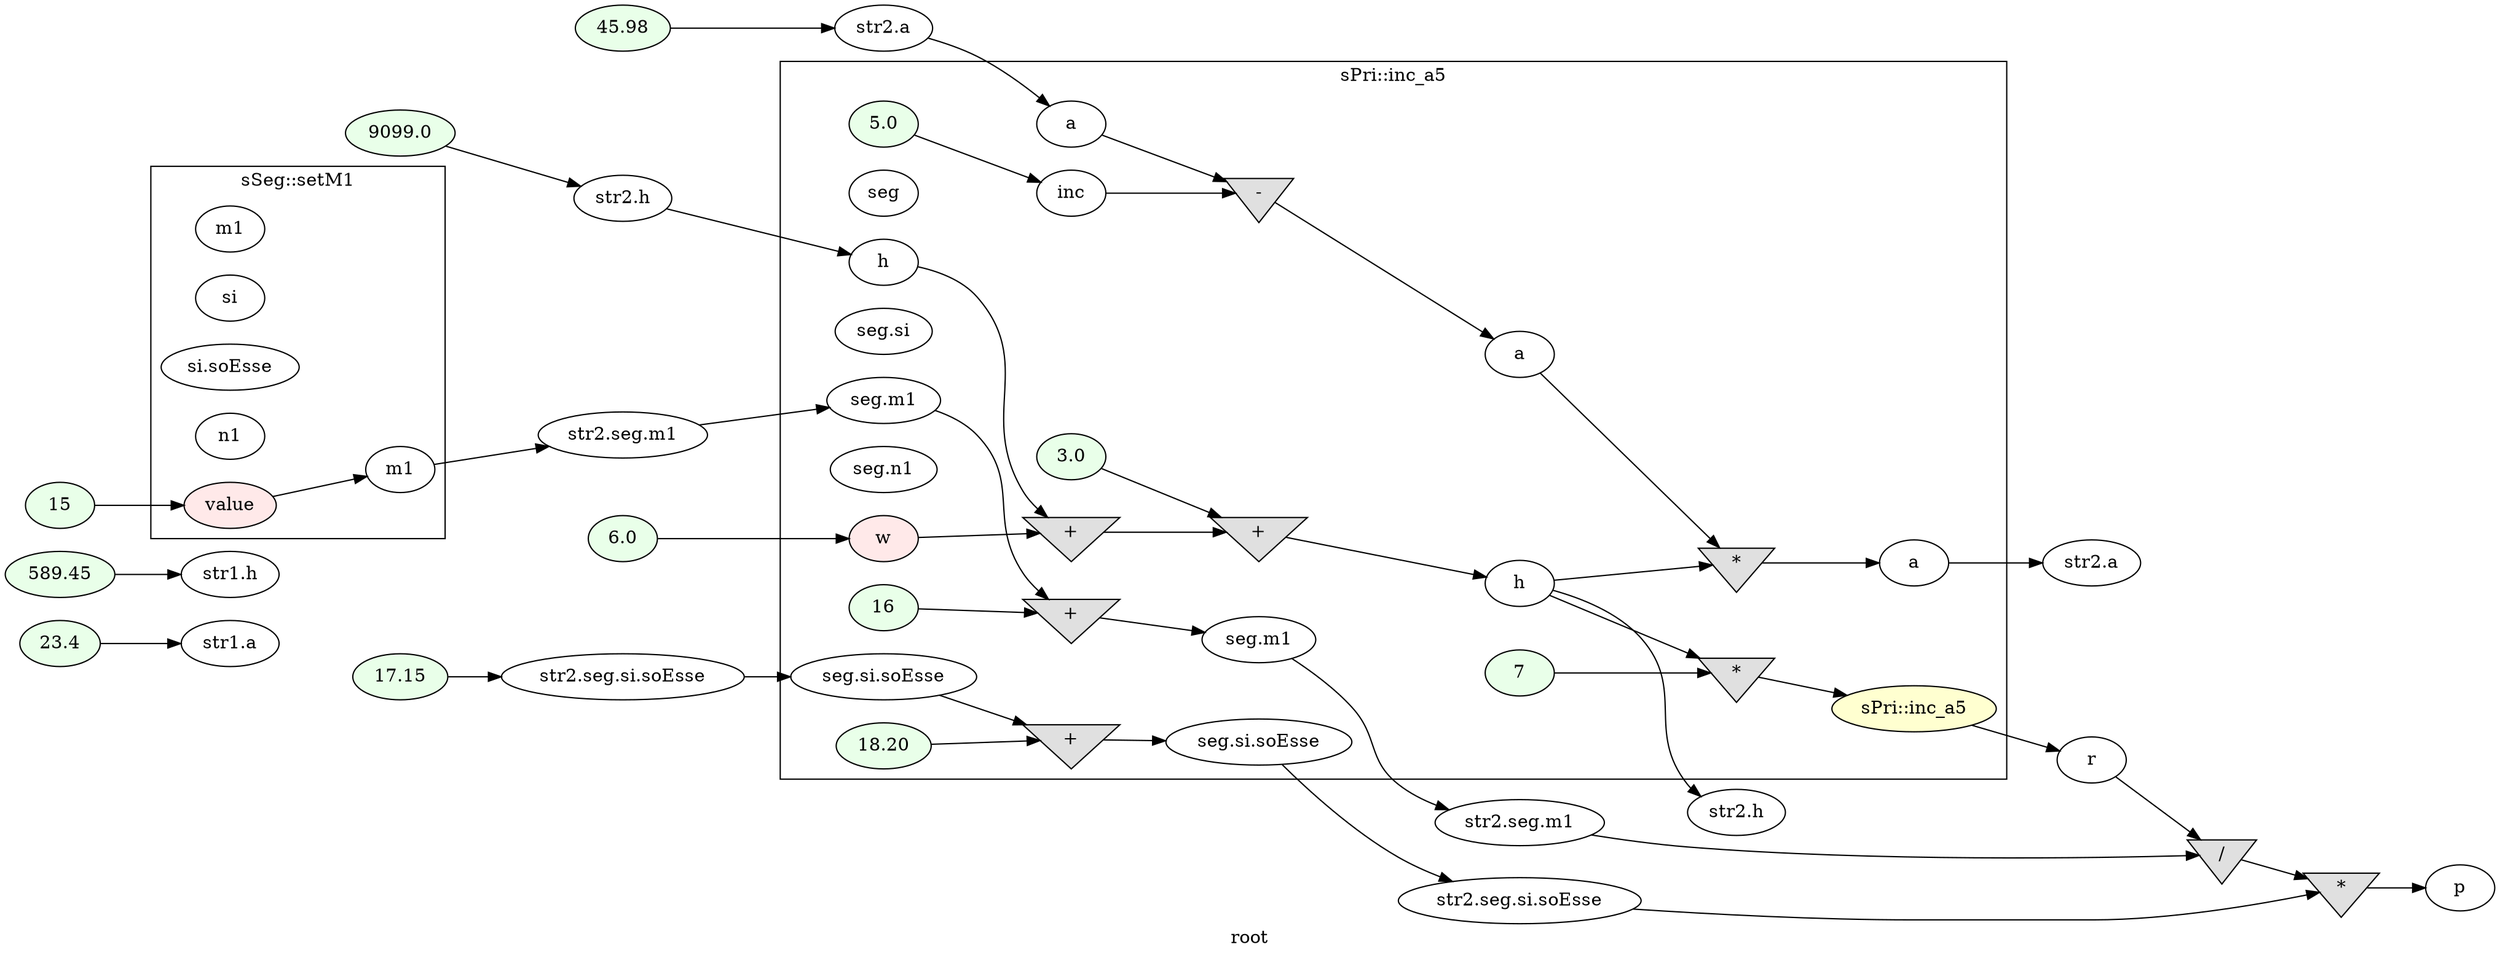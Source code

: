 digraph G
{
rankdir=LR;
label = "root";
	node_000034 [ label = "23.4", style=filled, fillcolor="#E9FFE9", startingline=43 ]
	node_000035 [ label = "str1.a", startingline=43 ]
	node_000036 [ label = "589.45", style=filled, fillcolor="#E9FFE9", startingline=44 ]
	node_000037 [ label = "str1.h", startingline=44 ]
	node_000038 [ label = "45.98", style=filled, fillcolor="#E9FFE9", startingline=46 ]
	node_000039 [ label = "str2.a", startingline=46 ]
	node_000040 [ label = "9099.0", style=filled, fillcolor="#E9FFE9", startingline=47 ]
	node_000041 [ label = "str2.h", startingline=47 ]
	node_000042 [ label = "15", style=filled, fillcolor="#E9FFE9", startingline=49 ]
	node_000049 [ label = "str2.seg.m1", startingline=49 ]
	node_000050 [ label = "17.15", style=filled, fillcolor="#E9FFE9", startingline=50 ]
	node_000051 [ label = "str2.seg.si.soEsse", startingline=50 ]
	node_000052 [ label = "6.0", style=filled, fillcolor="#E9FFE9", startingline=52 ]
	node_000080 [ label = "str2.a", startingline=52 ]
	node_000081 [ label = "str2.h", startingline=52 ]
	node_000082 [ label = "str2.seg.si.soEsse", startingline=52 ]
	node_000083 [ label = "str2.seg.m1", startingline=52 ]
	node_000084 [ label = "r", startingline=52 ]
	node_000085 [ label = "/", shape=invtriangle, style=filled, fillcolor="#E0E0E0", startingline=54 ]
	node_000086 [ label = "*", shape=invtriangle, style=filled, fillcolor="#E0E0E0", startingline=54 ]
	node_000087 [ label = "p", startingline=54 ]
subgraph cluster_1 {
label = "sSeg::setM1";
parent = "G";
startingline = 49;
	node_000043 [ label = "m1", startingline=15 ]
	node_000044 [ label = "si", startingline=15 ]
	node_000045 [ label = "si.soEsse", startingline=15 ]
	node_000046 [ label = "n1", startingline=15 ]
	node_000047 [ label = "value", style=filled, fillcolor="#FFE9E9", startingline=15 ]
	node_000048 [ label = "m1", startingline=17 ]
}
subgraph cluster_2 {
label = "sPri::inc_a5";
parent = "G";
startingline = 52;
	node_000053 [ label = "a", startingline=20 ]
	node_000054 [ label = "h", startingline=20 ]
	node_000055 [ label = "seg", startingline=20 ]
	node_000056 [ label = "seg.m1", startingline=20 ]
	node_000057 [ label = "seg.si", startingline=20 ]
	node_000058 [ label = "seg.si.soEsse", startingline=20 ]
	node_000059 [ label = "seg.n1", startingline=20 ]
	node_000060 [ label = "w", style=filled, fillcolor="#FFE9E9", startingline=27 ]
	node_000061 [ label = "5.0", style=filled, fillcolor="#E9FFE9", startingline=30 ]
	node_000062 [ label = "inc", startingline=30 ]
	node_000063 [ label = "-", shape=invtriangle, style=filled, fillcolor="#E0E0E0", startingline=31 ]
	node_000064 [ label = "a", startingline=31 ]
	node_000065 [ label = "+", shape=invtriangle, style=filled, fillcolor="#E0E0E0", startingline=32 ]
	node_000066 [ label = "3.0", style=filled, fillcolor="#E9FFE9", startingline=32 ]
	node_000067 [ label = "+", shape=invtriangle, style=filled, fillcolor="#E0E0E0", startingline=32 ]
	node_000068 [ label = "h", startingline=32 ]
	node_000069 [ label = "*", shape=invtriangle, style=filled, fillcolor="#E0E0E0", startingline=33 ]
	node_000070 [ label = "a", startingline=33 ]
	node_000071 [ label = "16", style=filled, fillcolor="#E9FFE9", startingline=34 ]
	node_000072 [ label = "+", shape=invtriangle, style=filled, fillcolor="#E0E0E0", startingline=34 ]
	node_000073 [ label = "seg.m1", startingline=34 ]
	node_000074 [ label = "18.20", style=filled, fillcolor="#E9FFE9", startingline=35 ]
	node_000075 [ label = "+", shape=invtriangle, style=filled, fillcolor="#E0E0E0", startingline=35 ]
	node_000076 [ label = "seg.si.soEsse", startingline=35 ]
	node_000077 [ label = "7", style=filled, fillcolor="#E9FFE9", startingline=36 ]
	node_000078 [ label = "*", shape=invtriangle, style=filled, fillcolor="#E0E0E0", startingline=36 ]
	node_000079 [ label = "sPri::inc_a5", style=filled, fillcolor="#FFFFD0", startingline=36 ]
}
	node_000034 -> node_000035
	node_000036 -> node_000037
	node_000038 -> node_000039
	node_000039 -> node_000053
	node_000040 -> node_000041
	node_000041 -> node_000054
	node_000042 -> node_000047
	node_000049 -> node_000056
	node_000050 -> node_000051
	node_000051 -> node_000058
	node_000052 -> node_000060
	node_000082 -> node_000086
	node_000083 -> node_000085
	node_000084 -> node_000085
	node_000085 -> node_000086
	node_000086 -> node_000087
	node_000047 -> node_000048
	node_000048 -> node_000049
	node_000053 -> node_000063
	node_000054 -> node_000065
	node_000056 -> node_000072
	node_000058 -> node_000075
	node_000060 -> node_000065
	node_000061 -> node_000062
	node_000062 -> node_000063
	node_000063 -> node_000064
	node_000064 -> node_000069
	node_000065 -> node_000067
	node_000066 -> node_000067
	node_000067 -> node_000068
	node_000068 -> node_000069
	node_000068 -> node_000078
	node_000068 -> node_000081
	node_000069 -> node_000070
	node_000070 -> node_000080
	node_000071 -> node_000072
	node_000072 -> node_000073
	node_000073 -> node_000083
	node_000074 -> node_000075
	node_000075 -> node_000076
	node_000076 -> node_000082
	node_000077 -> node_000078
	node_000078 -> node_000079
	node_000079 -> node_000084
}
